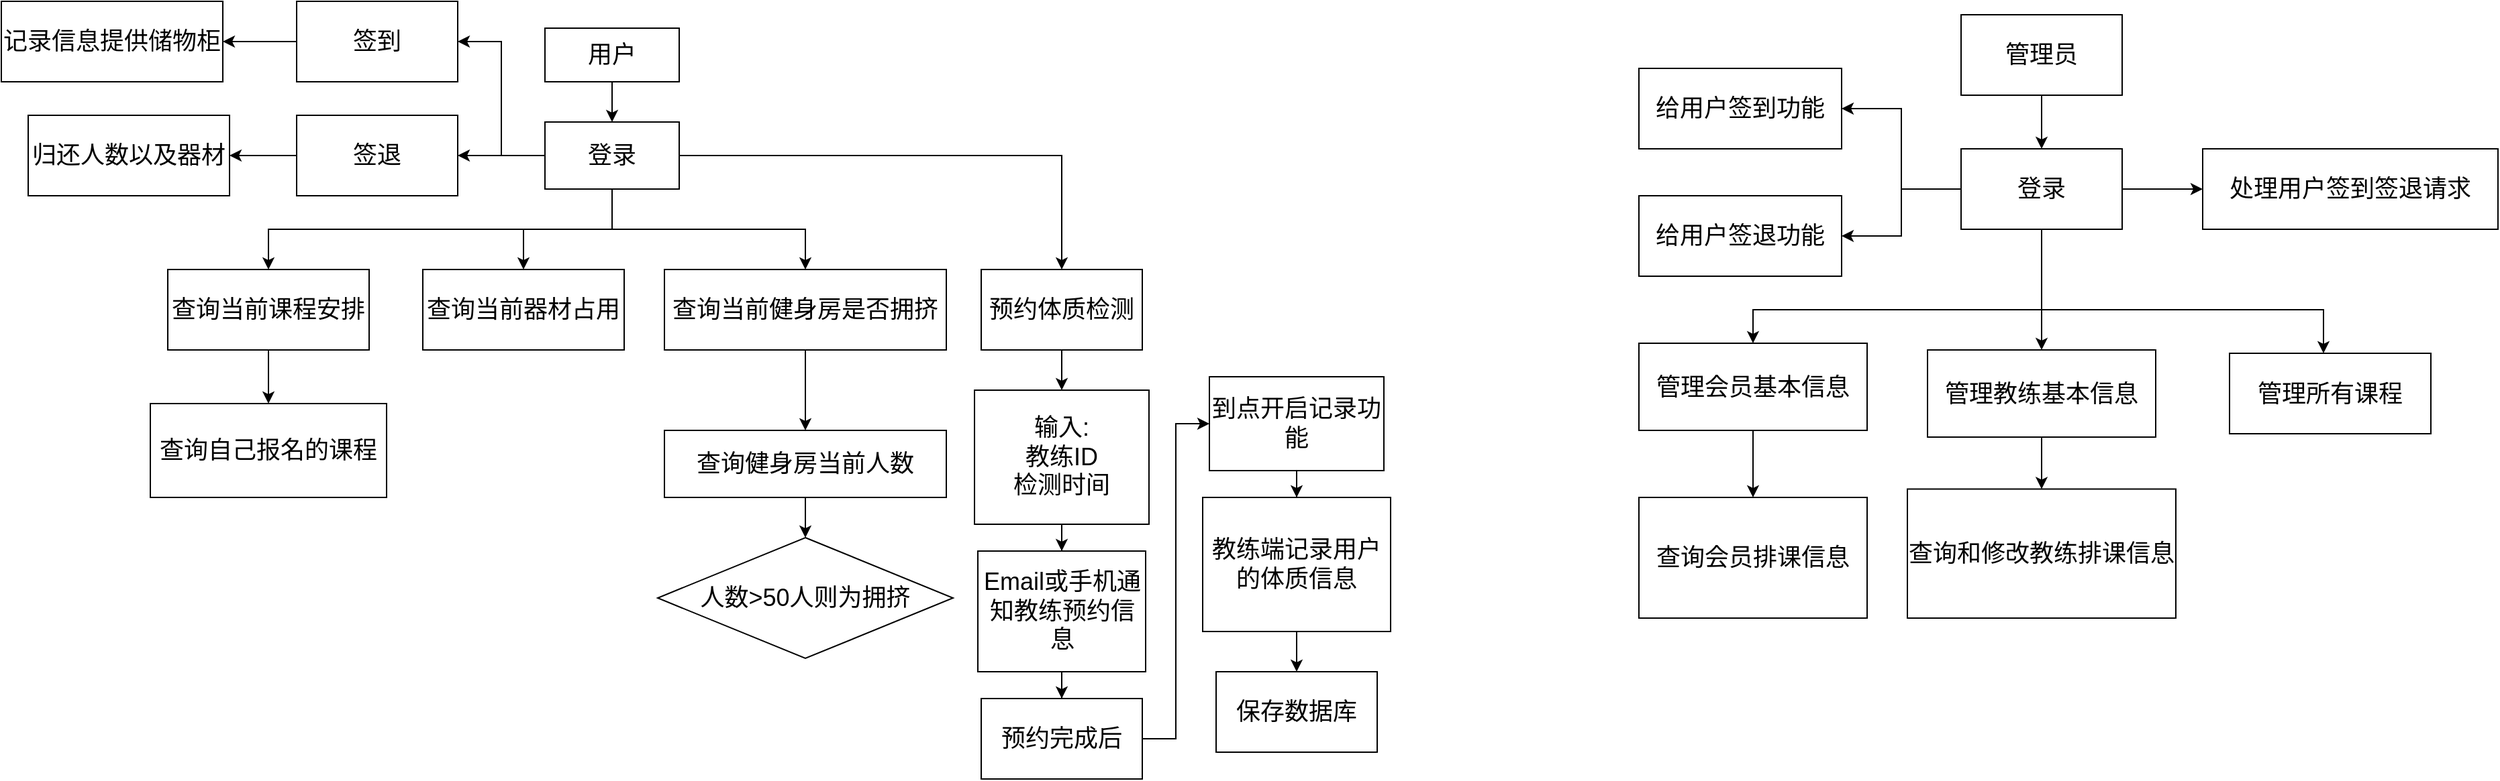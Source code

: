 <mxfile version="21.5.0" type="github">
  <diagram name="第 1 页" id="IBatAMzsAOGHenqZDRj9">
    <mxGraphModel dx="2062" dy="728" grid="1" gridSize="10" guides="1" tooltips="1" connect="1" arrows="1" fold="1" page="1" pageScale="1" pageWidth="827" pageHeight="1169" math="0" shadow="0">
      <root>
        <mxCell id="0" />
        <mxCell id="1" parent="0" />
        <mxCell id="82e34eO4McR18qZeKcHr-4" style="edgeStyle=orthogonalEdgeStyle;rounded=0;orthogonalLoop=1;jettySize=auto;html=1;entryX=0.5;entryY=0;entryDx=0;entryDy=0;" parent="1" source="82e34eO4McR18qZeKcHr-1" target="82e34eO4McR18qZeKcHr-2" edge="1">
          <mxGeometry relative="1" as="geometry" />
        </mxCell>
        <mxCell id="82e34eO4McR18qZeKcHr-1" value="&lt;font style=&quot;font-size: 18px;&quot;&gt;用户&lt;/font&gt;" style="whiteSpace=wrap;html=1;" parent="1" vertex="1">
          <mxGeometry x="335" y="40" width="100" height="40" as="geometry" />
        </mxCell>
        <mxCell id="82e34eO4McR18qZeKcHr-8" style="edgeStyle=orthogonalEdgeStyle;rounded=0;orthogonalLoop=1;jettySize=auto;html=1;exitX=0.5;exitY=1;exitDx=0;exitDy=0;" parent="1" source="82e34eO4McR18qZeKcHr-2" target="82e34eO4McR18qZeKcHr-3" edge="1">
          <mxGeometry relative="1" as="geometry" />
        </mxCell>
        <mxCell id="82e34eO4McR18qZeKcHr-9" style="edgeStyle=orthogonalEdgeStyle;rounded=0;orthogonalLoop=1;jettySize=auto;html=1;" parent="1" source="82e34eO4McR18qZeKcHr-2" target="82e34eO4McR18qZeKcHr-5" edge="1">
          <mxGeometry relative="1" as="geometry" />
        </mxCell>
        <mxCell id="82e34eO4McR18qZeKcHr-10" style="edgeStyle=orthogonalEdgeStyle;rounded=0;orthogonalLoop=1;jettySize=auto;html=1;entryX=0.5;entryY=0;entryDx=0;entryDy=0;" parent="1" source="82e34eO4McR18qZeKcHr-2" target="82e34eO4McR18qZeKcHr-6" edge="1">
          <mxGeometry relative="1" as="geometry" />
        </mxCell>
        <mxCell id="82e34eO4McR18qZeKcHr-12" style="edgeStyle=orthogonalEdgeStyle;rounded=0;orthogonalLoop=1;jettySize=auto;html=1;entryX=0.5;entryY=0;entryDx=0;entryDy=0;" parent="1" source="82e34eO4McR18qZeKcHr-2" target="82e34eO4McR18qZeKcHr-7" edge="1">
          <mxGeometry relative="1" as="geometry" />
        </mxCell>
        <mxCell id="82e34eO4McR18qZeKcHr-33" style="edgeStyle=orthogonalEdgeStyle;rounded=0;orthogonalLoop=1;jettySize=auto;html=1;" parent="1" source="82e34eO4McR18qZeKcHr-2" target="82e34eO4McR18qZeKcHr-32" edge="1">
          <mxGeometry relative="1" as="geometry" />
        </mxCell>
        <mxCell id="wm3KvOL8KqabxwwVMt-C-3" style="edgeStyle=orthogonalEdgeStyle;rounded=0;orthogonalLoop=1;jettySize=auto;html=1;entryX=1;entryY=0.5;entryDx=0;entryDy=0;" edge="1" parent="1" source="82e34eO4McR18qZeKcHr-2" target="wm3KvOL8KqabxwwVMt-C-1">
          <mxGeometry relative="1" as="geometry" />
        </mxCell>
        <mxCell id="82e34eO4McR18qZeKcHr-2" value="&lt;font style=&quot;font-size: 18px;&quot;&gt;登录&lt;/font&gt;" style="rounded=0;whiteSpace=wrap;html=1;" parent="1" vertex="1">
          <mxGeometry x="335" y="110" width="100" height="50" as="geometry" />
        </mxCell>
        <mxCell id="82e34eO4McR18qZeKcHr-31" style="edgeStyle=orthogonalEdgeStyle;rounded=0;orthogonalLoop=1;jettySize=auto;html=1;" parent="1" source="82e34eO4McR18qZeKcHr-3" target="82e34eO4McR18qZeKcHr-29" edge="1">
          <mxGeometry relative="1" as="geometry" />
        </mxCell>
        <mxCell id="82e34eO4McR18qZeKcHr-3" value="&lt;font style=&quot;font-size: 18px;&quot;&gt;查询当前课程安排&lt;/font&gt;" style="rounded=0;whiteSpace=wrap;html=1;" parent="1" vertex="1">
          <mxGeometry x="54" y="220" width="150" height="60" as="geometry" />
        </mxCell>
        <mxCell id="82e34eO4McR18qZeKcHr-5" value="&lt;font style=&quot;font-size: 18px;&quot;&gt;查询当前器材占用&lt;/font&gt;" style="rounded=0;whiteSpace=wrap;html=1;" parent="1" vertex="1">
          <mxGeometry x="244" y="220" width="150" height="60" as="geometry" />
        </mxCell>
        <mxCell id="82e34eO4McR18qZeKcHr-27" style="edgeStyle=orthogonalEdgeStyle;rounded=0;orthogonalLoop=1;jettySize=auto;html=1;entryX=0.5;entryY=0;entryDx=0;entryDy=0;" parent="1" source="82e34eO4McR18qZeKcHr-6" target="82e34eO4McR18qZeKcHr-25" edge="1">
          <mxGeometry relative="1" as="geometry" />
        </mxCell>
        <mxCell id="82e34eO4McR18qZeKcHr-6" value="&lt;font style=&quot;font-size: 18px;&quot;&gt;查询当前健身房是否拥挤&lt;/font&gt;" style="rounded=0;whiteSpace=wrap;html=1;" parent="1" vertex="1">
          <mxGeometry x="424" y="220" width="210" height="60" as="geometry" />
        </mxCell>
        <mxCell id="82e34eO4McR18qZeKcHr-19" style="edgeStyle=orthogonalEdgeStyle;rounded=0;orthogonalLoop=1;jettySize=auto;html=1;" parent="1" source="82e34eO4McR18qZeKcHr-7" target="82e34eO4McR18qZeKcHr-13" edge="1">
          <mxGeometry relative="1" as="geometry" />
        </mxCell>
        <mxCell id="82e34eO4McR18qZeKcHr-7" value="&lt;font style=&quot;font-size: 18px;&quot;&gt;预约体质检测&lt;/font&gt;" style="rounded=0;whiteSpace=wrap;html=1;" parent="1" vertex="1">
          <mxGeometry x="660" y="220" width="120" height="60" as="geometry" />
        </mxCell>
        <mxCell id="82e34eO4McR18qZeKcHr-20" style="edgeStyle=orthogonalEdgeStyle;rounded=0;orthogonalLoop=1;jettySize=auto;html=1;entryX=0.5;entryY=0;entryDx=0;entryDy=0;" parent="1" source="82e34eO4McR18qZeKcHr-13" target="82e34eO4McR18qZeKcHr-14" edge="1">
          <mxGeometry relative="1" as="geometry" />
        </mxCell>
        <mxCell id="82e34eO4McR18qZeKcHr-13" value="&lt;font style=&quot;font-size: 18px;&quot;&gt;输入:&lt;br&gt;教练ID&lt;br&gt;检测时间&lt;br&gt;&lt;/font&gt;" style="rounded=0;whiteSpace=wrap;html=1;" parent="1" vertex="1">
          <mxGeometry x="655" y="310" width="130" height="100" as="geometry" />
        </mxCell>
        <mxCell id="82e34eO4McR18qZeKcHr-21" style="edgeStyle=orthogonalEdgeStyle;rounded=0;orthogonalLoop=1;jettySize=auto;html=1;entryX=0.5;entryY=0;entryDx=0;entryDy=0;" parent="1" source="82e34eO4McR18qZeKcHr-14" target="82e34eO4McR18qZeKcHr-15" edge="1">
          <mxGeometry relative="1" as="geometry" />
        </mxCell>
        <mxCell id="82e34eO4McR18qZeKcHr-14" value="&lt;font style=&quot;font-size: 18px;&quot;&gt;Email或手机通知教练预约信息&lt;/font&gt;" style="rounded=0;whiteSpace=wrap;html=1;" parent="1" vertex="1">
          <mxGeometry x="657.5" y="430" width="125" height="90" as="geometry" />
        </mxCell>
        <mxCell id="82e34eO4McR18qZeKcHr-22" style="edgeStyle=orthogonalEdgeStyle;rounded=0;orthogonalLoop=1;jettySize=auto;html=1;entryX=0;entryY=0.5;entryDx=0;entryDy=0;" parent="1" source="82e34eO4McR18qZeKcHr-15" target="82e34eO4McR18qZeKcHr-16" edge="1">
          <mxGeometry relative="1" as="geometry" />
        </mxCell>
        <mxCell id="82e34eO4McR18qZeKcHr-15" value="&lt;font style=&quot;font-size: 18px;&quot;&gt;预约完成后&lt;/font&gt;" style="rounded=0;whiteSpace=wrap;html=1;" parent="1" vertex="1">
          <mxGeometry x="660" y="540" width="120" height="60" as="geometry" />
        </mxCell>
        <mxCell id="82e34eO4McR18qZeKcHr-23" style="edgeStyle=orthogonalEdgeStyle;rounded=0;orthogonalLoop=1;jettySize=auto;html=1;entryX=0.5;entryY=0;entryDx=0;entryDy=0;" parent="1" source="82e34eO4McR18qZeKcHr-16" target="82e34eO4McR18qZeKcHr-17" edge="1">
          <mxGeometry relative="1" as="geometry" />
        </mxCell>
        <mxCell id="82e34eO4McR18qZeKcHr-16" value="&lt;font style=&quot;font-size: 18px;&quot;&gt;到点开启记录功能&lt;/font&gt;" style="rounded=0;whiteSpace=wrap;html=1;" parent="1" vertex="1">
          <mxGeometry x="830" y="300" width="130" height="70" as="geometry" />
        </mxCell>
        <mxCell id="82e34eO4McR18qZeKcHr-24" style="edgeStyle=orthogonalEdgeStyle;rounded=0;orthogonalLoop=1;jettySize=auto;html=1;entryX=0.5;entryY=0;entryDx=0;entryDy=0;" parent="1" source="82e34eO4McR18qZeKcHr-17" target="82e34eO4McR18qZeKcHr-18" edge="1">
          <mxGeometry relative="1" as="geometry" />
        </mxCell>
        <mxCell id="82e34eO4McR18qZeKcHr-17" value="&lt;font style=&quot;font-size: 18px;&quot;&gt;教练端记录用户的体质信息&lt;/font&gt;" style="rounded=0;whiteSpace=wrap;html=1;" parent="1" vertex="1">
          <mxGeometry x="825" y="390" width="140" height="100" as="geometry" />
        </mxCell>
        <mxCell id="82e34eO4McR18qZeKcHr-18" value="&lt;font style=&quot;font-size: 18px;&quot;&gt;保存数据库&lt;/font&gt;" style="rounded=0;whiteSpace=wrap;html=1;" parent="1" vertex="1">
          <mxGeometry x="835" y="520" width="120" height="60" as="geometry" />
        </mxCell>
        <mxCell id="82e34eO4McR18qZeKcHr-28" style="edgeStyle=orthogonalEdgeStyle;rounded=0;orthogonalLoop=1;jettySize=auto;html=1;entryX=0.5;entryY=0;entryDx=0;entryDy=0;" parent="1" source="82e34eO4McR18qZeKcHr-25" target="82e34eO4McR18qZeKcHr-26" edge="1">
          <mxGeometry relative="1" as="geometry" />
        </mxCell>
        <mxCell id="82e34eO4McR18qZeKcHr-25" value="&lt;font style=&quot;font-size: 18px;&quot;&gt;查询健身房当前人数&lt;/font&gt;" style="rounded=0;whiteSpace=wrap;html=1;" parent="1" vertex="1">
          <mxGeometry x="424" y="340" width="210" height="50" as="geometry" />
        </mxCell>
        <mxCell id="82e34eO4McR18qZeKcHr-26" value="&lt;font style=&quot;font-size: 18px;&quot;&gt;人数&amp;gt;50人则为拥挤&lt;/font&gt;" style="rhombus;whiteSpace=wrap;html=1;" parent="1" vertex="1">
          <mxGeometry x="419" y="420" width="220" height="90" as="geometry" />
        </mxCell>
        <mxCell id="82e34eO4McR18qZeKcHr-29" value="&lt;font style=&quot;font-size: 18px;&quot;&gt;查询自己报名的课程&lt;/font&gt;" style="rounded=0;whiteSpace=wrap;html=1;" parent="1" vertex="1">
          <mxGeometry x="41" y="320" width="176" height="70" as="geometry" />
        </mxCell>
        <mxCell id="82e34eO4McR18qZeKcHr-35" style="edgeStyle=orthogonalEdgeStyle;rounded=0;orthogonalLoop=1;jettySize=auto;html=1;" parent="1" source="82e34eO4McR18qZeKcHr-32" target="82e34eO4McR18qZeKcHr-34" edge="1">
          <mxGeometry relative="1" as="geometry" />
        </mxCell>
        <mxCell id="82e34eO4McR18qZeKcHr-32" value="&lt;font style=&quot;font-size: 18px;&quot;&gt;签退&lt;/font&gt;" style="rounded=0;whiteSpace=wrap;html=1;" parent="1" vertex="1">
          <mxGeometry x="150" y="105" width="120" height="60" as="geometry" />
        </mxCell>
        <mxCell id="82e34eO4McR18qZeKcHr-34" value="&lt;font style=&quot;font-size: 18px;&quot;&gt;归还人数以及器材&lt;/font&gt;" style="rounded=0;whiteSpace=wrap;html=1;" parent="1" vertex="1">
          <mxGeometry x="-50" y="105" width="150" height="60" as="geometry" />
        </mxCell>
        <mxCell id="wm3KvOL8KqabxwwVMt-C-4" style="edgeStyle=orthogonalEdgeStyle;rounded=0;orthogonalLoop=1;jettySize=auto;html=1;" edge="1" parent="1" source="wm3KvOL8KqabxwwVMt-C-1" target="wm3KvOL8KqabxwwVMt-C-2">
          <mxGeometry relative="1" as="geometry" />
        </mxCell>
        <mxCell id="wm3KvOL8KqabxwwVMt-C-1" value="&lt;font style=&quot;font-size: 18px;&quot;&gt;签到&lt;/font&gt;" style="rounded=0;whiteSpace=wrap;html=1;" vertex="1" parent="1">
          <mxGeometry x="150" y="20" width="120" height="60" as="geometry" />
        </mxCell>
        <mxCell id="wm3KvOL8KqabxwwVMt-C-2" value="&lt;font style=&quot;font-size: 18px;&quot;&gt;记录信息提供储物柜&lt;/font&gt;" style="rounded=0;whiteSpace=wrap;html=1;" vertex="1" parent="1">
          <mxGeometry x="-70" y="20" width="165" height="60" as="geometry" />
        </mxCell>
        <mxCell id="wm3KvOL8KqabxwwVMt-C-20" style="edgeStyle=orthogonalEdgeStyle;rounded=0;orthogonalLoop=1;jettySize=auto;html=1;entryX=0.5;entryY=0;entryDx=0;entryDy=0;" edge="1" parent="1" source="wm3KvOL8KqabxwwVMt-C-5" target="wm3KvOL8KqabxwwVMt-C-6">
          <mxGeometry relative="1" as="geometry" />
        </mxCell>
        <mxCell id="wm3KvOL8KqabxwwVMt-C-5" value="&lt;font style=&quot;font-size: 18px;&quot;&gt;管理员&lt;/font&gt;" style="rounded=0;whiteSpace=wrap;html=1;" vertex="1" parent="1">
          <mxGeometry x="1390" y="30" width="120" height="60" as="geometry" />
        </mxCell>
        <mxCell id="wm3KvOL8KqabxwwVMt-C-9" style="edgeStyle=orthogonalEdgeStyle;rounded=0;orthogonalLoop=1;jettySize=auto;html=1;entryX=1;entryY=0.5;entryDx=0;entryDy=0;" edge="1" parent="1" source="wm3KvOL8KqabxwwVMt-C-6" target="wm3KvOL8KqabxwwVMt-C-7">
          <mxGeometry relative="1" as="geometry" />
        </mxCell>
        <mxCell id="wm3KvOL8KqabxwwVMt-C-10" style="edgeStyle=orthogonalEdgeStyle;rounded=0;orthogonalLoop=1;jettySize=auto;html=1;" edge="1" parent="1" source="wm3KvOL8KqabxwwVMt-C-6" target="wm3KvOL8KqabxwwVMt-C-8">
          <mxGeometry relative="1" as="geometry" />
        </mxCell>
        <mxCell id="wm3KvOL8KqabxwwVMt-C-16" style="edgeStyle=orthogonalEdgeStyle;rounded=0;orthogonalLoop=1;jettySize=auto;html=1;" edge="1" parent="1" source="wm3KvOL8KqabxwwVMt-C-6" target="wm3KvOL8KqabxwwVMt-C-12">
          <mxGeometry relative="1" as="geometry" />
        </mxCell>
        <mxCell id="wm3KvOL8KqabxwwVMt-C-17" style="edgeStyle=orthogonalEdgeStyle;rounded=0;orthogonalLoop=1;jettySize=auto;html=1;" edge="1" parent="1" source="wm3KvOL8KqabxwwVMt-C-6" target="wm3KvOL8KqabxwwVMt-C-11">
          <mxGeometry relative="1" as="geometry">
            <Array as="points">
              <mxPoint x="1450" y="250" />
              <mxPoint x="1235" y="250" />
            </Array>
          </mxGeometry>
        </mxCell>
        <mxCell id="wm3KvOL8KqabxwwVMt-C-22" style="edgeStyle=orthogonalEdgeStyle;rounded=0;orthogonalLoop=1;jettySize=auto;html=1;" edge="1" parent="1" source="wm3KvOL8KqabxwwVMt-C-6" target="wm3KvOL8KqabxwwVMt-C-21">
          <mxGeometry relative="1" as="geometry" />
        </mxCell>
        <mxCell id="wm3KvOL8KqabxwwVMt-C-25" style="edgeStyle=orthogonalEdgeStyle;rounded=0;orthogonalLoop=1;jettySize=auto;html=1;" edge="1" parent="1" source="wm3KvOL8KqabxwwVMt-C-6" target="wm3KvOL8KqabxwwVMt-C-24">
          <mxGeometry relative="1" as="geometry">
            <Array as="points">
              <mxPoint x="1450" y="250" />
              <mxPoint x="1660" y="250" />
            </Array>
          </mxGeometry>
        </mxCell>
        <mxCell id="wm3KvOL8KqabxwwVMt-C-6" value="&lt;font style=&quot;font-size: 18px;&quot;&gt;登录&lt;/font&gt;" style="rounded=0;whiteSpace=wrap;html=1;" vertex="1" parent="1">
          <mxGeometry x="1390" y="130" width="120" height="60" as="geometry" />
        </mxCell>
        <mxCell id="wm3KvOL8KqabxwwVMt-C-7" value="&lt;font style=&quot;font-size: 18px;&quot;&gt;给用户签到功能&lt;/font&gt;" style="rounded=0;whiteSpace=wrap;html=1;" vertex="1" parent="1">
          <mxGeometry x="1150" y="70" width="151" height="60" as="geometry" />
        </mxCell>
        <mxCell id="wm3KvOL8KqabxwwVMt-C-8" value="&lt;font style=&quot;font-size: 18px;&quot;&gt;给用户签退功能&lt;/font&gt;" style="rounded=0;whiteSpace=wrap;html=1;" vertex="1" parent="1">
          <mxGeometry x="1150" y="165" width="151" height="60" as="geometry" />
        </mxCell>
        <mxCell id="wm3KvOL8KqabxwwVMt-C-19" style="edgeStyle=orthogonalEdgeStyle;rounded=0;orthogonalLoop=1;jettySize=auto;html=1;" edge="1" parent="1" source="wm3KvOL8KqabxwwVMt-C-11" target="wm3KvOL8KqabxwwVMt-C-14">
          <mxGeometry relative="1" as="geometry" />
        </mxCell>
        <mxCell id="wm3KvOL8KqabxwwVMt-C-11" value="&lt;font style=&quot;font-size: 18px;&quot;&gt;管理会员基本信息&lt;/font&gt;" style="rounded=0;whiteSpace=wrap;html=1;" vertex="1" parent="1">
          <mxGeometry x="1150" y="275" width="170" height="65" as="geometry" />
        </mxCell>
        <mxCell id="wm3KvOL8KqabxwwVMt-C-18" style="edgeStyle=orthogonalEdgeStyle;rounded=0;orthogonalLoop=1;jettySize=auto;html=1;entryX=0.5;entryY=0;entryDx=0;entryDy=0;" edge="1" parent="1" source="wm3KvOL8KqabxwwVMt-C-12" target="wm3KvOL8KqabxwwVMt-C-13">
          <mxGeometry relative="1" as="geometry" />
        </mxCell>
        <mxCell id="wm3KvOL8KqabxwwVMt-C-12" value="&lt;font style=&quot;font-size: 18px;&quot;&gt;管理教练基本信息&lt;/font&gt;" style="rounded=0;whiteSpace=wrap;html=1;" vertex="1" parent="1">
          <mxGeometry x="1365" y="280" width="170" height="65" as="geometry" />
        </mxCell>
        <mxCell id="wm3KvOL8KqabxwwVMt-C-13" value="&lt;font style=&quot;font-size: 18px;&quot;&gt;查询和修改教练排课信息&lt;/font&gt;" style="rounded=0;whiteSpace=wrap;html=1;" vertex="1" parent="1">
          <mxGeometry x="1350" y="383.75" width="200" height="96.25" as="geometry" />
        </mxCell>
        <mxCell id="wm3KvOL8KqabxwwVMt-C-14" value="&lt;font style=&quot;font-size: 18px;&quot;&gt;查询会员排课信息&lt;/font&gt;" style="rounded=0;whiteSpace=wrap;html=1;" vertex="1" parent="1">
          <mxGeometry x="1150" y="390" width="170" height="90" as="geometry" />
        </mxCell>
        <mxCell id="wm3KvOL8KqabxwwVMt-C-21" value="&lt;font style=&quot;font-size: 18px;&quot;&gt;处理用户签到签退请求&lt;/font&gt;" style="rounded=0;whiteSpace=wrap;html=1;" vertex="1" parent="1">
          <mxGeometry x="1570" y="130" width="220" height="60" as="geometry" />
        </mxCell>
        <mxCell id="wm3KvOL8KqabxwwVMt-C-24" value="&lt;font style=&quot;font-size: 18px;&quot;&gt;管理所有课程&lt;/font&gt;" style="rounded=0;whiteSpace=wrap;html=1;" vertex="1" parent="1">
          <mxGeometry x="1590" y="282.5" width="150" height="60" as="geometry" />
        </mxCell>
      </root>
    </mxGraphModel>
  </diagram>
</mxfile>
